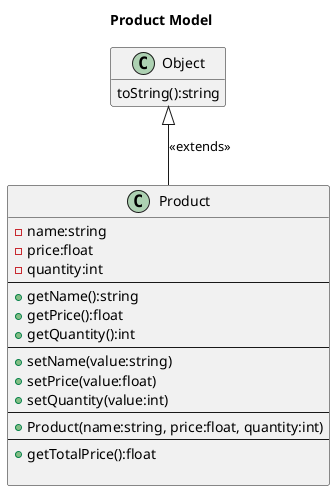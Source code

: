 @startuml Class Diagram 
title Product Model 
class Product{
    -name:string
    -price:float 
    -quantity:int 
    --
    +getName():string
    +getPrice():float
    +getQuantity():int
    --
    +setName(value:string)
    +setPrice(value:float)
    +setQuantity(value:int)
    --
    +Product(name:string, price:float, quantity:int)
    --
    +getTotalPrice():float
    
}
class Object{
    toString():string
}
Product -up-|>Object : "<<extends>>"
hide empty members
@enduml